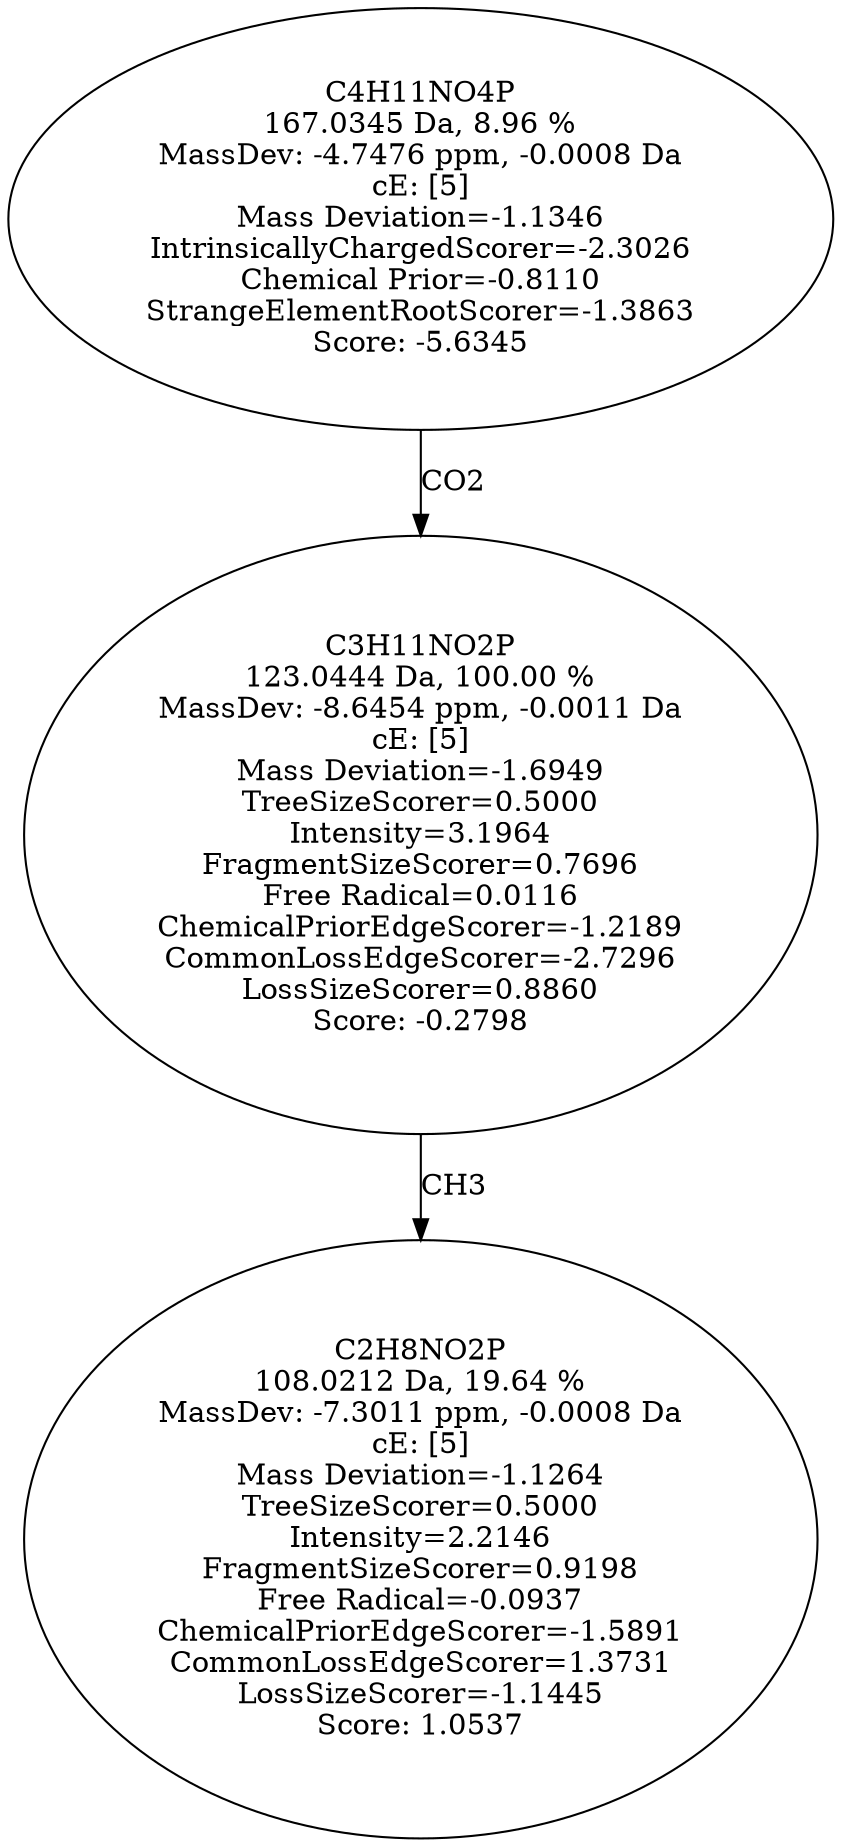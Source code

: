 strict digraph {
v1 [label="C2H8NO2P\n108.0212 Da, 19.64 %\nMassDev: -7.3011 ppm, -0.0008 Da\ncE: [5]\nMass Deviation=-1.1264\nTreeSizeScorer=0.5000\nIntensity=2.2146\nFragmentSizeScorer=0.9198\nFree Radical=-0.0937\nChemicalPriorEdgeScorer=-1.5891\nCommonLossEdgeScorer=1.3731\nLossSizeScorer=-1.1445\nScore: 1.0537"];
v2 [label="C3H11NO2P\n123.0444 Da, 100.00 %\nMassDev: -8.6454 ppm, -0.0011 Da\ncE: [5]\nMass Deviation=-1.6949\nTreeSizeScorer=0.5000\nIntensity=3.1964\nFragmentSizeScorer=0.7696\nFree Radical=0.0116\nChemicalPriorEdgeScorer=-1.2189\nCommonLossEdgeScorer=-2.7296\nLossSizeScorer=0.8860\nScore: -0.2798"];
v3 [label="C4H11NO4P\n167.0345 Da, 8.96 %\nMassDev: -4.7476 ppm, -0.0008 Da\ncE: [5]\nMass Deviation=-1.1346\nIntrinsicallyChargedScorer=-2.3026\nChemical Prior=-0.8110\nStrangeElementRootScorer=-1.3863\nScore: -5.6345"];
v2 -> v1 [label="CH3"];
v3 -> v2 [label="CO2"];
}
